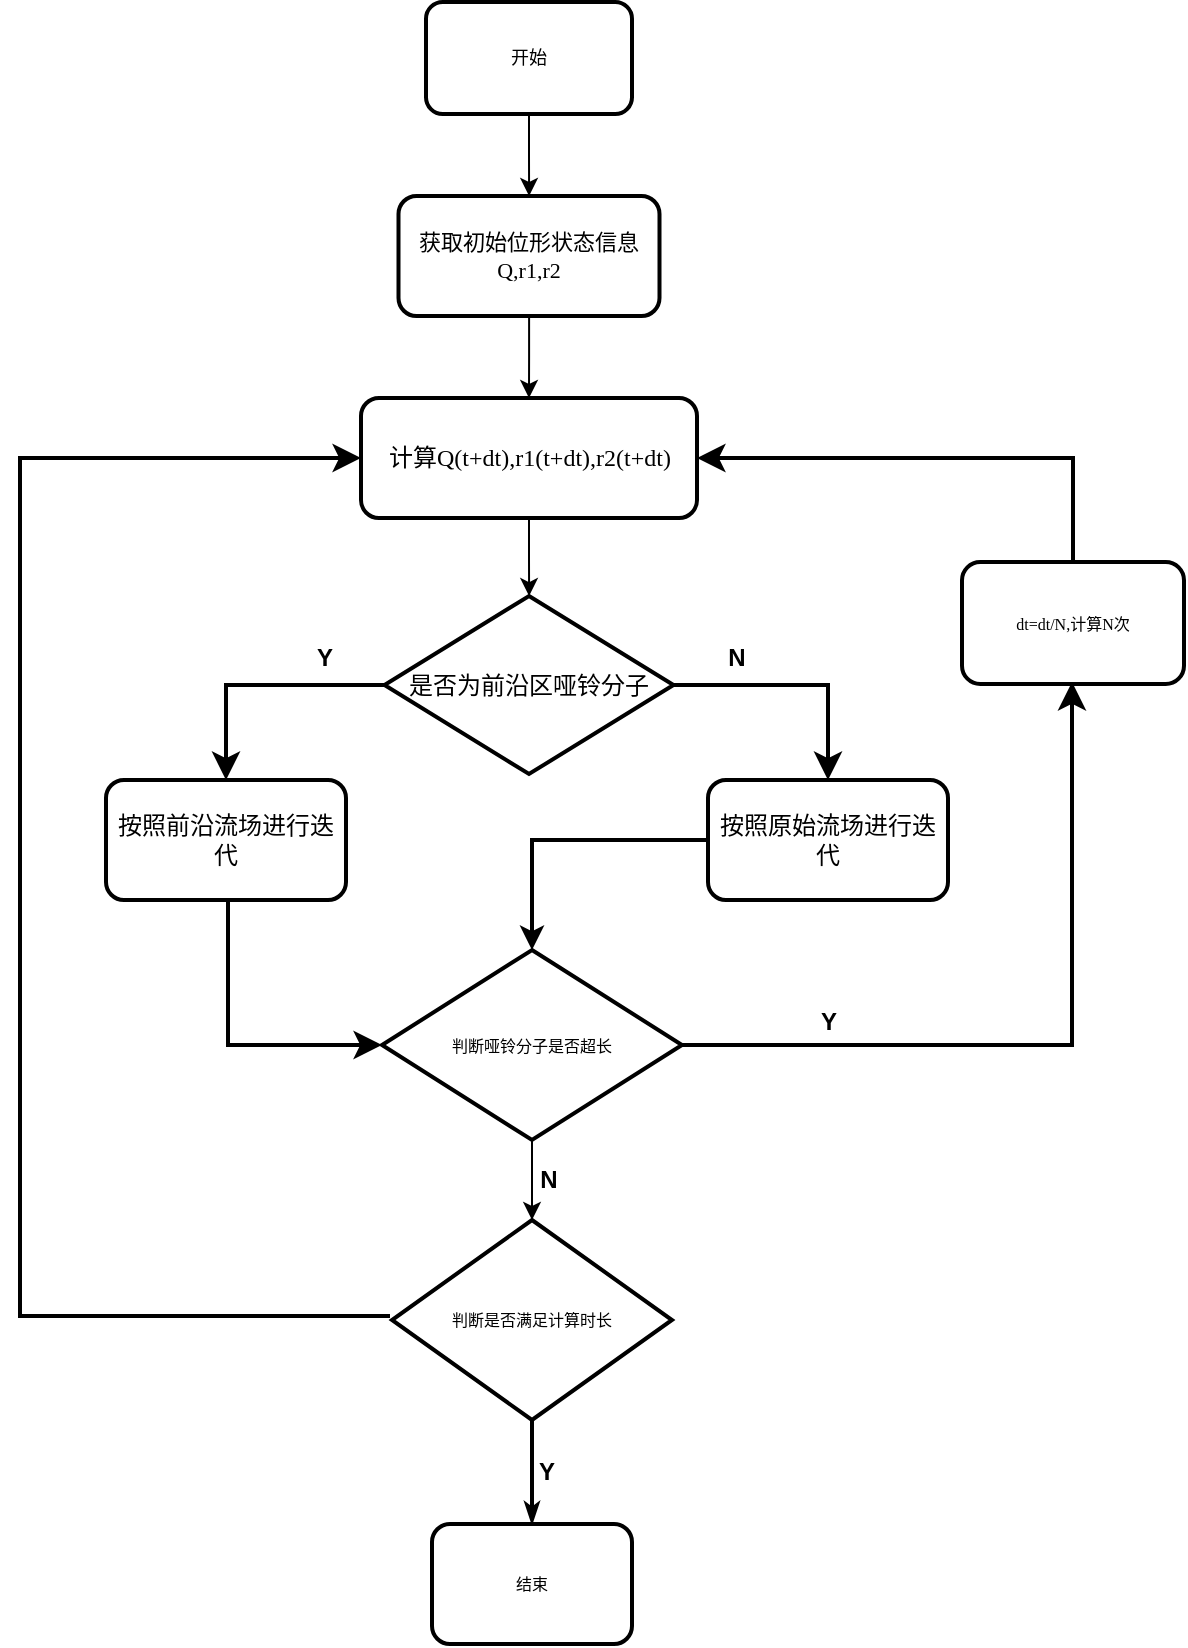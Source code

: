 <mxfile version="21.0.8" type="github">
  <diagram name="Page-1" id="74e2e168-ea6b-b213-b513-2b3c1d86103e">
    <mxGraphModel dx="1036" dy="535" grid="0" gridSize="10" guides="1" tooltips="1" connect="1" arrows="1" fold="1" page="1" pageScale="1" pageWidth="1100" pageHeight="850" background="none" math="0" shadow="0">
      <root>
        <mxCell id="0" />
        <mxCell id="1" parent="0" />
        <mxCell id="pBZqy-24k48PtXodU0PR-14" value="" style="edgeStyle=orthogonalEdgeStyle;rounded=0;orthogonalLoop=1;jettySize=auto;html=1;" edge="1" parent="1" source="77e6c97f196da883-8" target="77e6c97f196da883-11">
          <mxGeometry relative="1" as="geometry" />
        </mxCell>
        <mxCell id="77e6c97f196da883-8" value="&lt;font style=&quot;font-size: 9px;&quot;&gt;开始&lt;/font&gt;" style="rounded=1;whiteSpace=wrap;html=1;shadow=0;labelBackgroundColor=none;strokeWidth=2;fontFamily=Verdana;fontSize=9;align=center;" parent="1" vertex="1">
          <mxGeometry x="367" y="46" width="103" height="56" as="geometry" />
        </mxCell>
        <mxCell id="pBZqy-24k48PtXodU0PR-15" value="" style="edgeStyle=orthogonalEdgeStyle;rounded=0;orthogonalLoop=1;jettySize=auto;html=1;" edge="1" parent="1" source="77e6c97f196da883-11" target="pBZqy-24k48PtXodU0PR-12">
          <mxGeometry relative="1" as="geometry" />
        </mxCell>
        <mxCell id="77e6c97f196da883-11" value="&lt;font style=&quot;font-size: 11px;&quot;&gt;获取初始位形状态信息Q,r1,r2&lt;/font&gt;" style="rounded=1;whiteSpace=wrap;html=1;shadow=0;labelBackgroundColor=none;strokeWidth=2;fontFamily=Verdana;fontSize=8;align=center;" parent="1" vertex="1">
          <mxGeometry x="353.25" y="143" width="130.5" height="60" as="geometry" />
        </mxCell>
        <mxCell id="77e6c97f196da883-15" value="dt=dt/N,计算N次" style="rounded=1;whiteSpace=wrap;html=1;shadow=0;labelBackgroundColor=none;strokeWidth=2;fontFamily=Verdana;fontSize=8;align=center;" parent="1" vertex="1">
          <mxGeometry x="635" y="326" width="111" height="61" as="geometry" />
        </mxCell>
        <mxCell id="77e6c97f196da883-16" value="判断是否满足计算时长" style="rhombus;whiteSpace=wrap;html=1;rounded=0;shadow=0;labelBackgroundColor=none;strokeWidth=2;fontFamily=Verdana;fontSize=8;align=center;" parent="1" vertex="1">
          <mxGeometry x="350" y="655" width="140" height="100" as="geometry" />
        </mxCell>
        <mxCell id="77e6c97f196da883-35" style="edgeStyle=orthogonalEdgeStyle;rounded=1;html=1;labelBackgroundColor=none;startArrow=none;startFill=0;startSize=5;endArrow=classicThin;endFill=1;endSize=5;jettySize=auto;orthogonalLoop=1;strokeWidth=2;fontFamily=Verdana;fontSize=8" parent="1" source="77e6c97f196da883-16" target="77e6c97f196da883-17" edge="1">
          <mxGeometry relative="1" as="geometry" />
        </mxCell>
        <mxCell id="pBZqy-24k48PtXodU0PR-17" value="" style="edgeStyle=orthogonalEdgeStyle;rounded=0;orthogonalLoop=1;jettySize=auto;html=1;" edge="1" parent="1" source="77e6c97f196da883-20" target="77e6c97f196da883-16">
          <mxGeometry relative="1" as="geometry" />
        </mxCell>
        <mxCell id="77e6c97f196da883-20" value="判断哑铃分子是否超长" style="rhombus;whiteSpace=wrap;html=1;rounded=0;shadow=0;labelBackgroundColor=none;strokeWidth=2;fontFamily=Verdana;fontSize=8;align=center;" parent="1" vertex="1">
          <mxGeometry x="345" y="520" width="150" height="95" as="geometry" />
        </mxCell>
        <mxCell id="77e6c97f196da883-17" value="结束" style="rounded=1;whiteSpace=wrap;html=1;shadow=0;labelBackgroundColor=none;strokeWidth=2;fontFamily=Verdana;fontSize=8;align=center;" parent="1" vertex="1">
          <mxGeometry x="370" y="807" width="100" height="60" as="geometry" />
        </mxCell>
        <mxCell id="BoxLvL8MPdrxsjl6-heK-12" value="&lt;b&gt;Y&lt;/b&gt;" style="text;html=1;align=center;verticalAlign=middle;resizable=0;points=[];autosize=1;strokeColor=none;fillColor=none;" parent="1" vertex="1">
          <mxGeometry x="555" y="543" width="26" height="26" as="geometry" />
        </mxCell>
        <mxCell id="BoxLvL8MPdrxsjl6-heK-13" value="&lt;b&gt;N&lt;/b&gt;" style="text;html=1;align=center;verticalAlign=middle;resizable=0;points=[];autosize=1;strokeColor=none;fillColor=none;" parent="1" vertex="1">
          <mxGeometry x="414" y="622" width="27" height="26" as="geometry" />
        </mxCell>
        <mxCell id="BoxLvL8MPdrxsjl6-heK-14" value="&lt;b&gt;Y&lt;/b&gt;" style="text;html=1;align=center;verticalAlign=middle;resizable=0;points=[];autosize=1;strokeColor=none;fillColor=none;" parent="1" vertex="1">
          <mxGeometry x="414" y="768" width="26" height="26" as="geometry" />
        </mxCell>
        <mxCell id="pBZqy-24k48PtXodU0PR-1" value="&lt;font face=&quot;Verdana&quot;&gt;是否为前沿区哑铃分子&lt;/font&gt;" style="rhombus;whiteSpace=wrap;html=1;strokeWidth=2;" vertex="1" parent="1">
          <mxGeometry x="346.25" y="343" width="144.5" height="89" as="geometry" />
        </mxCell>
        <mxCell id="pBZqy-24k48PtXodU0PR-2" value="按照前沿流场进行迭代" style="rounded=1;whiteSpace=wrap;html=1;strokeWidth=2;" vertex="1" parent="1">
          <mxGeometry x="207" y="435" width="120" height="60" as="geometry" />
        </mxCell>
        <mxCell id="pBZqy-24k48PtXodU0PR-4" value="按照原始流场进行迭代" style="rounded=1;whiteSpace=wrap;html=1;strokeWidth=2;" vertex="1" parent="1">
          <mxGeometry x="508" y="435" width="120" height="60" as="geometry" />
        </mxCell>
        <mxCell id="pBZqy-24k48PtXodU0PR-8" value="" style="edgeStyle=segmentEdgeStyle;endArrow=classic;html=1;curved=0;rounded=0;endSize=8;startSize=8;entryX=0;entryY=0.5;entryDx=0;entryDy=0;exitX=0.5;exitY=1;exitDx=0;exitDy=0;strokeWidth=2;" edge="1" parent="1" source="pBZqy-24k48PtXodU0PR-2" target="77e6c97f196da883-20">
          <mxGeometry width="50" height="50" relative="1" as="geometry">
            <mxPoint x="503" y="563" as="sourcePoint" />
            <mxPoint x="553" y="513" as="targetPoint" />
            <Array as="points">
              <mxPoint x="268" y="568" />
            </Array>
          </mxGeometry>
        </mxCell>
        <mxCell id="pBZqy-24k48PtXodU0PR-9" value="" style="edgeStyle=segmentEdgeStyle;endArrow=classic;html=1;curved=0;rounded=0;endSize=8;startSize=8;exitX=1;exitY=0.5;exitDx=0;exitDy=0;strokeWidth=2;" edge="1" parent="1" source="pBZqy-24k48PtXodU0PR-1" target="pBZqy-24k48PtXodU0PR-4">
          <mxGeometry width="50" height="50" relative="1" as="geometry">
            <mxPoint x="503" y="563" as="sourcePoint" />
            <mxPoint x="553" y="513" as="targetPoint" />
          </mxGeometry>
        </mxCell>
        <mxCell id="pBZqy-24k48PtXodU0PR-11" value="" style="edgeStyle=segmentEdgeStyle;endArrow=classic;html=1;curved=0;rounded=0;endSize=8;startSize=8;entryX=0.5;entryY=0;entryDx=0;entryDy=0;exitX=0;exitY=0.5;exitDx=0;exitDy=0;strokeWidth=2;" edge="1" parent="1" source="pBZqy-24k48PtXodU0PR-1" target="pBZqy-24k48PtXodU0PR-2">
          <mxGeometry width="50" height="50" relative="1" as="geometry">
            <mxPoint x="349" y="379" as="sourcePoint" />
            <mxPoint x="266" y="375" as="targetPoint" />
          </mxGeometry>
        </mxCell>
        <mxCell id="pBZqy-24k48PtXodU0PR-16" value="" style="edgeStyle=orthogonalEdgeStyle;rounded=0;orthogonalLoop=1;jettySize=auto;html=1;" edge="1" parent="1" source="pBZqy-24k48PtXodU0PR-12" target="pBZqy-24k48PtXodU0PR-1">
          <mxGeometry relative="1" as="geometry" />
        </mxCell>
        <mxCell id="pBZqy-24k48PtXodU0PR-12" value="&lt;font face=&quot;Verdana&quot;&gt;计算Q(t+dt),r1(t+dt),r2(t+dt)&lt;/font&gt;" style="rounded=1;whiteSpace=wrap;html=1;strokeWidth=2;" vertex="1" parent="1">
          <mxGeometry x="334.5" y="244" width="168" height="60" as="geometry" />
        </mxCell>
        <mxCell id="pBZqy-24k48PtXodU0PR-18" value="" style="endArrow=classic;html=1;rounded=0;exitX=0;exitY=0.5;exitDx=0;exitDy=0;entryX=0.5;entryY=0;entryDx=0;entryDy=0;strokeWidth=2;" edge="1" parent="1" source="pBZqy-24k48PtXodU0PR-4" target="77e6c97f196da883-20">
          <mxGeometry width="50" height="50" relative="1" as="geometry">
            <mxPoint x="503" y="614" as="sourcePoint" />
            <mxPoint x="553" y="564" as="targetPoint" />
            <Array as="points">
              <mxPoint x="420" y="465" />
            </Array>
          </mxGeometry>
        </mxCell>
        <mxCell id="pBZqy-24k48PtXodU0PR-19" value="&lt;b&gt;Y&lt;/b&gt;" style="text;html=1;align=center;verticalAlign=middle;resizable=0;points=[];autosize=1;strokeColor=none;fillColor=none;" vertex="1" parent="1">
          <mxGeometry x="303" y="361" width="26" height="26" as="geometry" />
        </mxCell>
        <mxCell id="pBZqy-24k48PtXodU0PR-20" value="&lt;b&gt;N&lt;/b&gt;" style="text;html=1;align=center;verticalAlign=middle;resizable=0;points=[];autosize=1;strokeColor=none;fillColor=none;" vertex="1" parent="1">
          <mxGeometry x="508" y="361" width="27" height="26" as="geometry" />
        </mxCell>
        <mxCell id="pBZqy-24k48PtXodU0PR-22" value="" style="edgeStyle=segmentEdgeStyle;endArrow=classic;html=1;curved=0;rounded=0;endSize=8;startSize=8;strokeWidth=2;exitX=1;exitY=0.5;exitDx=0;exitDy=0;" edge="1" parent="1" source="77e6c97f196da883-20">
          <mxGeometry width="50" height="50" relative="1" as="geometry">
            <mxPoint x="630" y="467" as="sourcePoint" />
            <mxPoint x="690" y="386" as="targetPoint" />
            <Array as="points">
              <mxPoint x="690" y="568" />
            </Array>
          </mxGeometry>
        </mxCell>
        <mxCell id="pBZqy-24k48PtXodU0PR-24" value="" style="edgeStyle=segmentEdgeStyle;endArrow=classic;html=1;curved=0;rounded=0;endSize=8;startSize=8;exitX=0.5;exitY=0;exitDx=0;exitDy=0;entryX=1;entryY=0.5;entryDx=0;entryDy=0;strokeWidth=2;" edge="1" parent="1" source="77e6c97f196da883-15" target="pBZqy-24k48PtXodU0PR-12">
          <mxGeometry width="50" height="50" relative="1" as="geometry">
            <mxPoint x="503" y="443" as="sourcePoint" />
            <mxPoint x="553" y="393" as="targetPoint" />
            <Array as="points">
              <mxPoint x="691" y="274" />
            </Array>
          </mxGeometry>
        </mxCell>
        <mxCell id="pBZqy-24k48PtXodU0PR-25" value="" style="edgeStyle=elbowEdgeStyle;elbow=horizontal;endArrow=classic;html=1;curved=0;rounded=0;endSize=8;startSize=8;strokeWidth=2;" edge="1" parent="1" target="pBZqy-24k48PtXodU0PR-12">
          <mxGeometry width="50" height="50" relative="1" as="geometry">
            <mxPoint x="349" y="703" as="sourcePoint" />
            <mxPoint x="257" y="637" as="targetPoint" />
            <Array as="points">
              <mxPoint x="164" y="485" />
            </Array>
          </mxGeometry>
        </mxCell>
      </root>
    </mxGraphModel>
  </diagram>
</mxfile>
